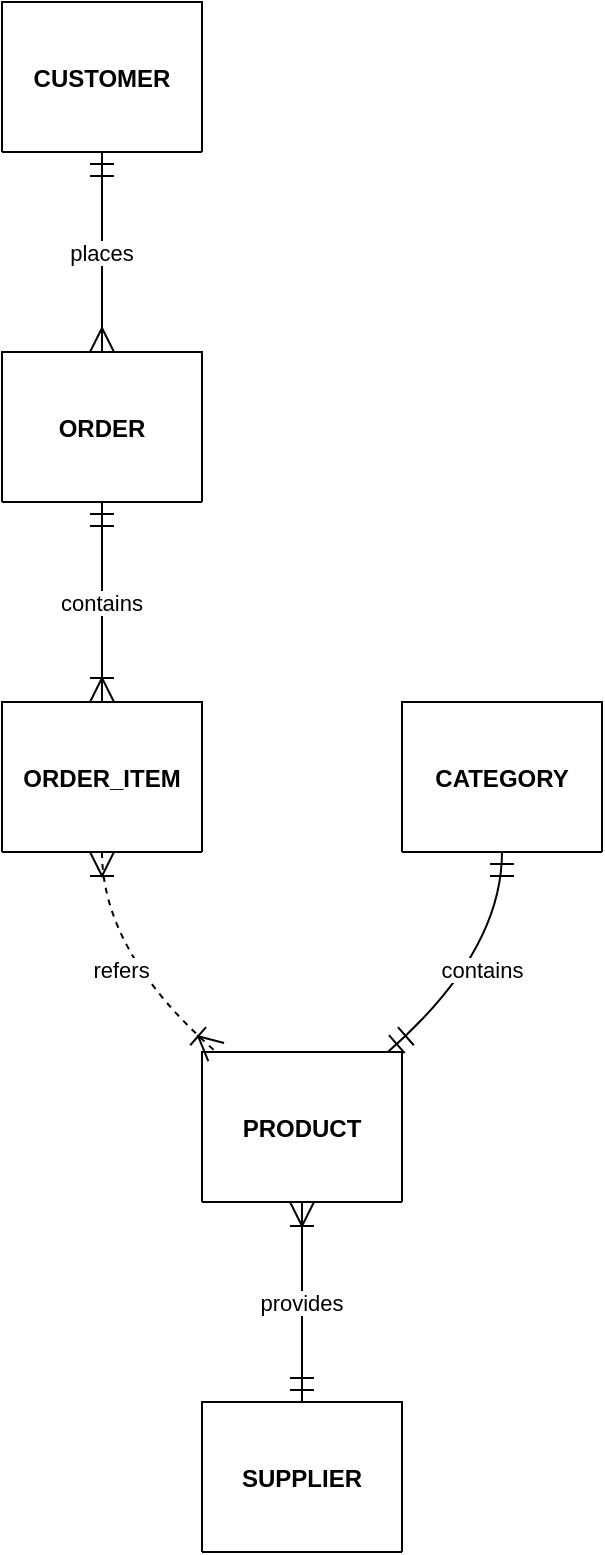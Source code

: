 <mxfile version="24.3.0" type="github">
  <diagram name="Page-1" id="VYQ8otCT5M3YztCQJ9hv">
    <mxGraphModel dx="1500" dy="796" grid="1" gridSize="10" guides="1" tooltips="1" connect="1" arrows="1" fold="1" page="1" pageScale="1" pageWidth="850" pageHeight="1100" math="0" shadow="0">
      <root>
        <mxCell id="0" />
        <mxCell id="1" parent="0" />
        <mxCell id="XVo11wmeQEE_6IaA2cD_-1" value="CUSTOMER" style="shape=table;startSize=75;container=1;collapsible=0;childLayout=tableLayout;fixedRows=1;rowLines=1;fontStyle=1;align=center;resizeLast=1;" vertex="1" parent="1">
          <mxGeometry x="20" y="20" width="100" height="75" as="geometry" />
        </mxCell>
        <mxCell id="XVo11wmeQEE_6IaA2cD_-2" value="ORDER" style="shape=table;startSize=75;container=1;collapsible=0;childLayout=tableLayout;fixedRows=1;rowLines=1;fontStyle=1;align=center;resizeLast=1;" vertex="1" parent="1">
          <mxGeometry x="20" y="195" width="100" height="75" as="geometry" />
        </mxCell>
        <mxCell id="XVo11wmeQEE_6IaA2cD_-3" value="ORDER_ITEM" style="shape=table;startSize=75;container=1;collapsible=0;childLayout=tableLayout;fixedRows=1;rowLines=1;fontStyle=1;align=center;resizeLast=1;" vertex="1" parent="1">
          <mxGeometry x="20" y="370" width="100" height="75" as="geometry" />
        </mxCell>
        <mxCell id="XVo11wmeQEE_6IaA2cD_-4" value="PRODUCT" style="shape=table;startSize=75;container=1;collapsible=0;childLayout=tableLayout;fixedRows=1;rowLines=1;fontStyle=1;align=center;resizeLast=1;" vertex="1" parent="1">
          <mxGeometry x="120" y="545" width="100" height="75" as="geometry" />
        </mxCell>
        <mxCell id="XVo11wmeQEE_6IaA2cD_-5" value="SUPPLIER" style="shape=table;startSize=75;container=1;collapsible=0;childLayout=tableLayout;fixedRows=1;rowLines=1;fontStyle=1;align=center;resizeLast=1;" vertex="1" parent="1">
          <mxGeometry x="120" y="720" width="100" height="75" as="geometry" />
        </mxCell>
        <mxCell id="XVo11wmeQEE_6IaA2cD_-6" value="CATEGORY" style="shape=table;startSize=75;container=1;collapsible=0;childLayout=tableLayout;fixedRows=1;rowLines=1;fontStyle=1;align=center;resizeLast=1;" vertex="1" parent="1">
          <mxGeometry x="220" y="370" width="100" height="75" as="geometry" />
        </mxCell>
        <mxCell id="XVo11wmeQEE_6IaA2cD_-7" value="places" style="curved=1;startArrow=ERmandOne;startSize=10;;endArrow=ERmany;endSize=10;;exitX=0.5;exitY=1;entryX=0.5;entryY=0;rounded=0;" edge="1" parent="1" source="XVo11wmeQEE_6IaA2cD_-1" target="XVo11wmeQEE_6IaA2cD_-2">
          <mxGeometry relative="1" as="geometry">
            <Array as="points" />
          </mxGeometry>
        </mxCell>
        <mxCell id="XVo11wmeQEE_6IaA2cD_-8" value="contains" style="curved=1;startArrow=ERmandOne;startSize=10;;endArrow=ERoneToMany;endSize=10;;exitX=0.5;exitY=1;entryX=0.5;entryY=0;rounded=0;" edge="1" parent="1" source="XVo11wmeQEE_6IaA2cD_-2" target="XVo11wmeQEE_6IaA2cD_-3">
          <mxGeometry relative="1" as="geometry">
            <Array as="points" />
          </mxGeometry>
        </mxCell>
        <mxCell id="XVo11wmeQEE_6IaA2cD_-9" value="refers" style="curved=1;dashed=1;startArrow=ERoneToMany;startSize=10;;endArrow=ERoneToMany;endSize=10;;exitX=0.5;exitY=1;entryX=0.071;entryY=0;rounded=0;" edge="1" parent="1" source="XVo11wmeQEE_6IaA2cD_-3" target="XVo11wmeQEE_6IaA2cD_-4">
          <mxGeometry relative="1" as="geometry">
            <Array as="points">
              <mxPoint x="70" y="495" />
            </Array>
          </mxGeometry>
        </mxCell>
        <mxCell id="XVo11wmeQEE_6IaA2cD_-10" value="provides" style="curved=1;startArrow=ERoneToMany;startSize=10;;endArrow=ERmandOne;endSize=10;;exitX=0.5;exitY=1;entryX=0.5;entryY=0;rounded=0;" edge="1" parent="1" source="XVo11wmeQEE_6IaA2cD_-4" target="XVo11wmeQEE_6IaA2cD_-5">
          <mxGeometry relative="1" as="geometry">
            <Array as="points" />
          </mxGeometry>
        </mxCell>
        <mxCell id="XVo11wmeQEE_6IaA2cD_-11" value="contains" style="curved=1;startArrow=ERmandOne;startSize=10;;endArrow=ERmandOne;endSize=10;;exitX=0.5;exitY=1;entryX=0.929;entryY=0;rounded=0;" edge="1" parent="1" source="XVo11wmeQEE_6IaA2cD_-6" target="XVo11wmeQEE_6IaA2cD_-4">
          <mxGeometry relative="1" as="geometry">
            <Array as="points">
              <mxPoint x="270" y="495" />
            </Array>
          </mxGeometry>
        </mxCell>
      </root>
    </mxGraphModel>
  </diagram>
</mxfile>

